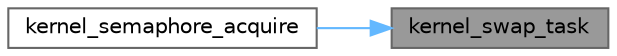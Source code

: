 digraph "kernel_swap_task"
{
 // LATEX_PDF_SIZE
  bgcolor="transparent";
  edge [fontname=Helvetica,fontsize=10,labelfontname=Helvetica,labelfontsize=10];
  node [fontname=Helvetica,fontsize=10,shape=box,height=0.2,width=0.4];
  rankdir="RL";
  Node1 [id="Node000001",label="kernel_swap_task",height=0.2,width=0.4,color="gray40", fillcolor="grey60", style="filled", fontcolor="black",tooltip=" "];
  Node1 -> Node2 [id="edge1_Node000001_Node000002",dir="back",color="steelblue1",style="solid",tooltip=" "];
  Node2 [id="Node000002",label="kernel_semaphore_acquire",height=0.2,width=0.4,color="grey40", fillcolor="white", style="filled",URL="$kernel_8c.html#a61e4703a62311ed52256cf6aae00bda6",tooltip="Acquire a semaphore to enter a critical section. The task will try to acquire the semaphore and will ..."];
}
